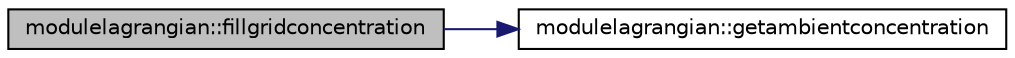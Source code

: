 digraph "modulelagrangian::fillgridconcentration"
{
 // LATEX_PDF_SIZE
  edge [fontname="Helvetica",fontsize="10",labelfontname="Helvetica",labelfontsize="10"];
  node [fontname="Helvetica",fontsize="10",shape=record];
  rankdir="LR";
  Node1 [label="modulelagrangian::fillgridconcentration",height=0.2,width=0.4,color="black", fillcolor="grey75", style="filled", fontcolor="black",tooltip=" "];
  Node1 -> Node2 [color="midnightblue",fontsize="10",style="solid"];
  Node2 [label="modulelagrangian::getambientconcentration",height=0.2,width=0.4,color="black", fillcolor="white", style="filled",URL="$namespacemodulelagrangian.html#a379f0c8ed7aad4570a94ad678e1dea6e",tooltip=" "];
}
